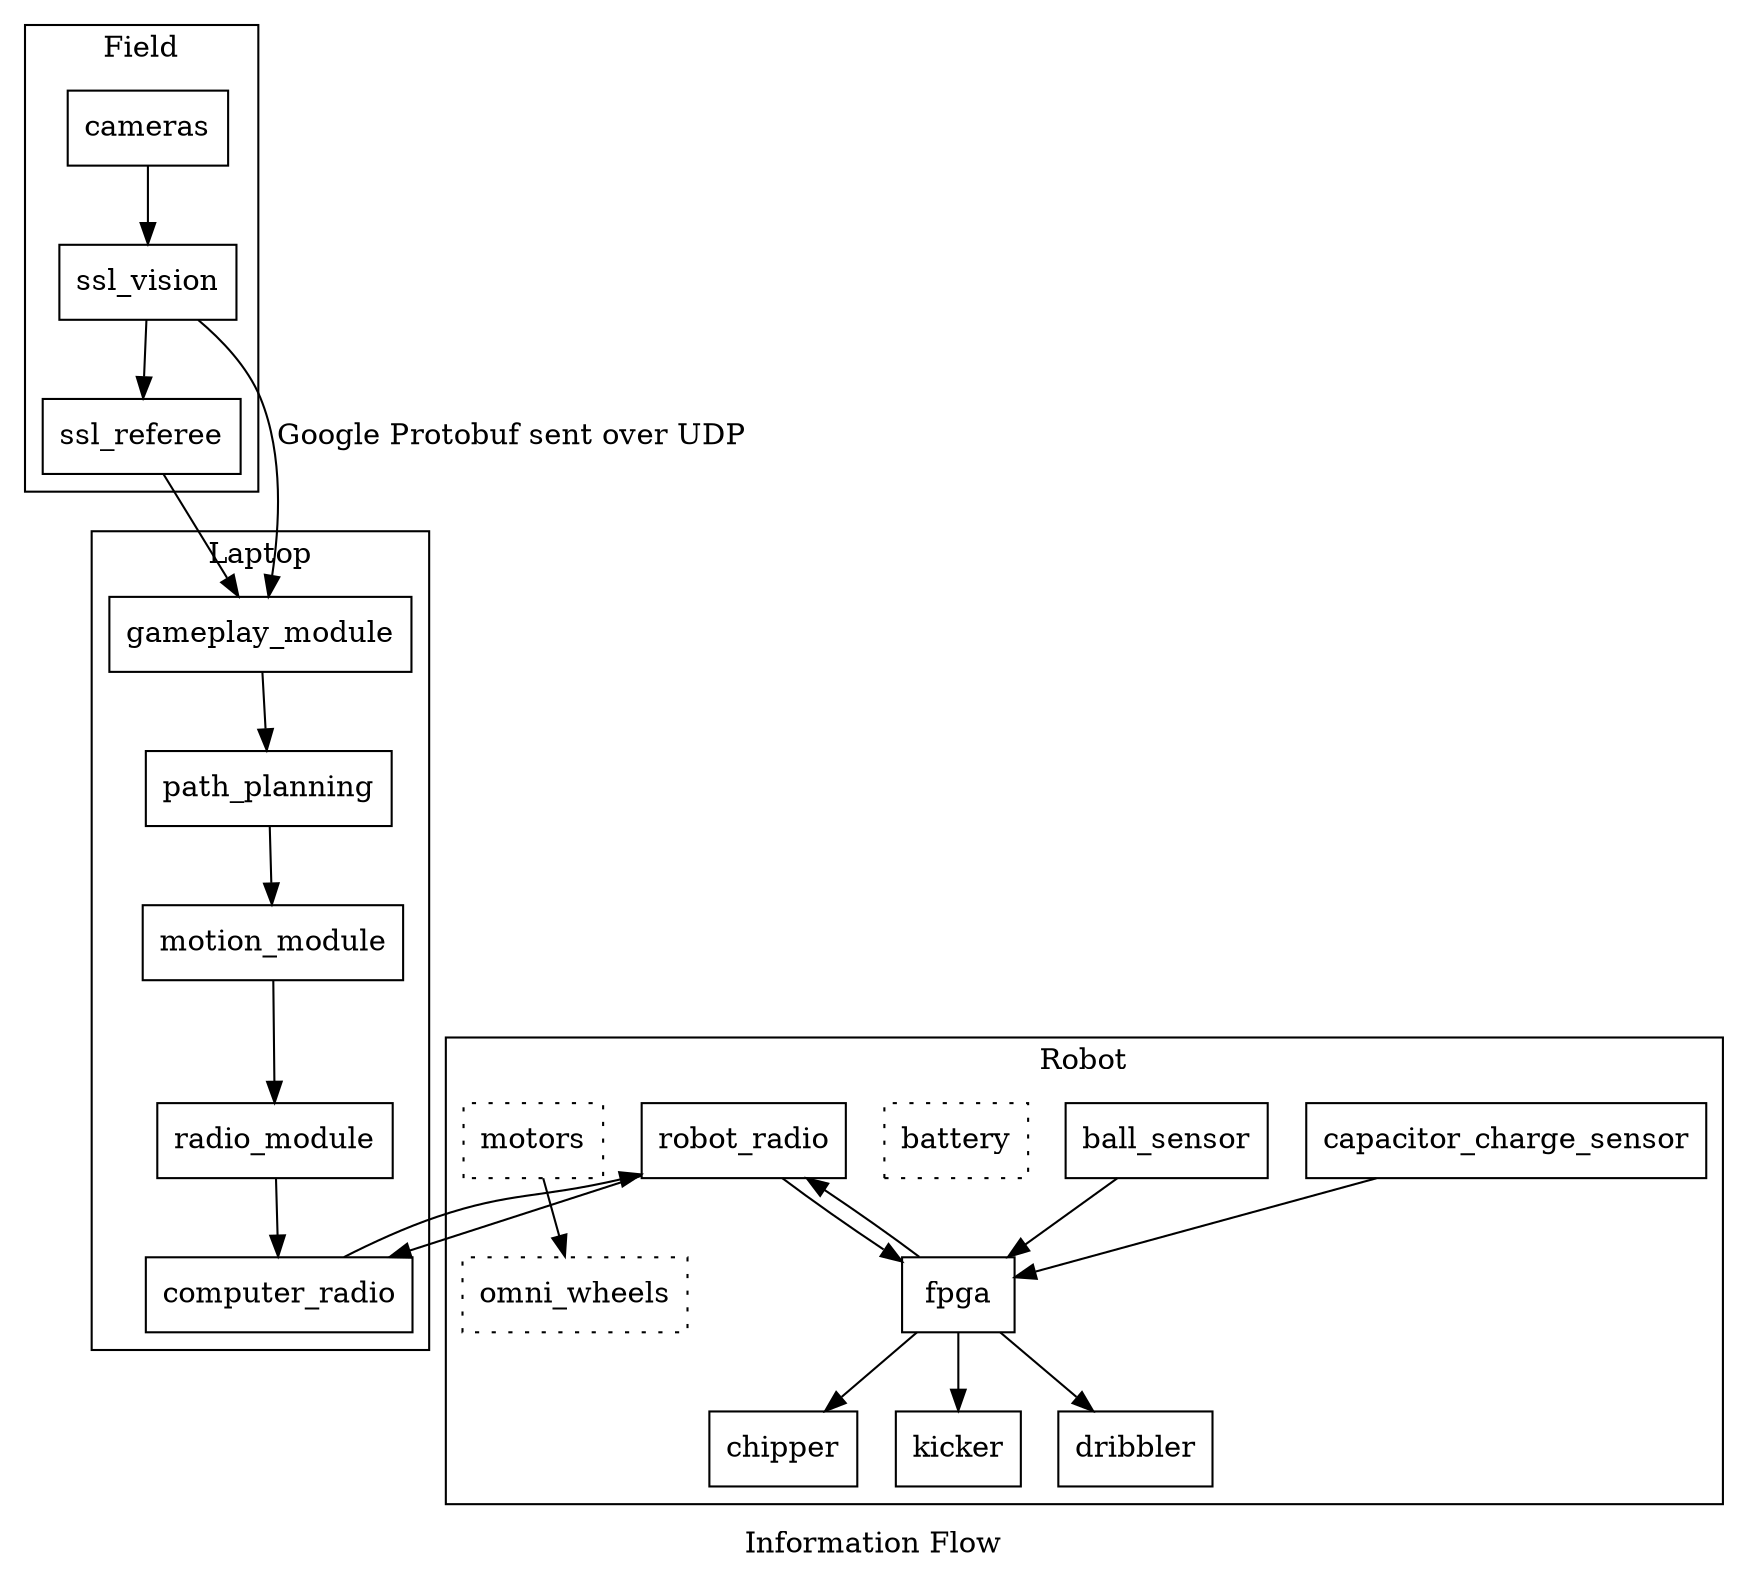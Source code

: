 digraph RoboCup {
	
	node [shape=record];

	label="Information Flow";



	subgraph cluster0 {
		cameras -> ssl_vision -> ssl_referee;

		label="Field";
	}
	

	ssl_vision -> gameplay_module [label="Google Protobuf sent over UDP"];
	ssl_referee -> gameplay_module;


	subgraph cluster1 {
		gameplay_module -> path_planning [group=module];
		motion_module -> radio_module [group=module];


		path_planning -> motion_module;


		label="Processor Modules";
		


		radio_module -> computer_radio;


		label="Laptop"
	}


	computer_radio -> robot_radio;
	robot_radio -> computer_radio;


	subgraph cluster2 {

		ball_sensor;


		battery [style=dotted];
		omni_wheels[style=dotted];
		motors[style=dotted];
		motors -> omni_wheels;


		fpga -> chipper;
		fpga -> kicker;
		fpga -> dribbler;

		robot_radio -> fpga;
		fpga -> robot_radio;

		capacitor_charge_sensor -> fpga;
		ball_sensor -> fpga;


		capacitor_charge_sensor;



		label="Robot";
	}
}

